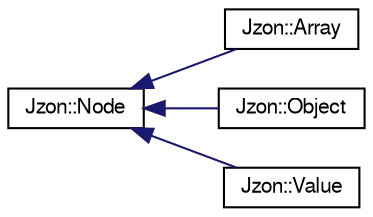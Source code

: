 digraph "Graphical Class Hierarchy"
{
  edge [fontname="FreeSans",fontsize="10",labelfontname="FreeSans",labelfontsize="10"];
  node [fontname="FreeSans",fontsize="10",shape=record];
  rankdir="LR";
  Node1 [label="Jzon::Node",height=0.2,width=0.4,color="black", fillcolor="white", style="filled",URL="$classJzon_1_1Node.html"];
  Node1 -> Node2 [dir="back",color="midnightblue",fontsize="10",style="solid",fontname="FreeSans"];
  Node2 [label="Jzon::Array",height=0.2,width=0.4,color="black", fillcolor="white", style="filled",URL="$classJzon_1_1Array.html"];
  Node1 -> Node3 [dir="back",color="midnightblue",fontsize="10",style="solid",fontname="FreeSans"];
  Node3 [label="Jzon::Object",height=0.2,width=0.4,color="black", fillcolor="white", style="filled",URL="$classJzon_1_1Object.html"];
  Node1 -> Node4 [dir="back",color="midnightblue",fontsize="10",style="solid",fontname="FreeSans"];
  Node4 [label="Jzon::Value",height=0.2,width=0.4,color="black", fillcolor="white", style="filled",URL="$classJzon_1_1Value.html"];
}
